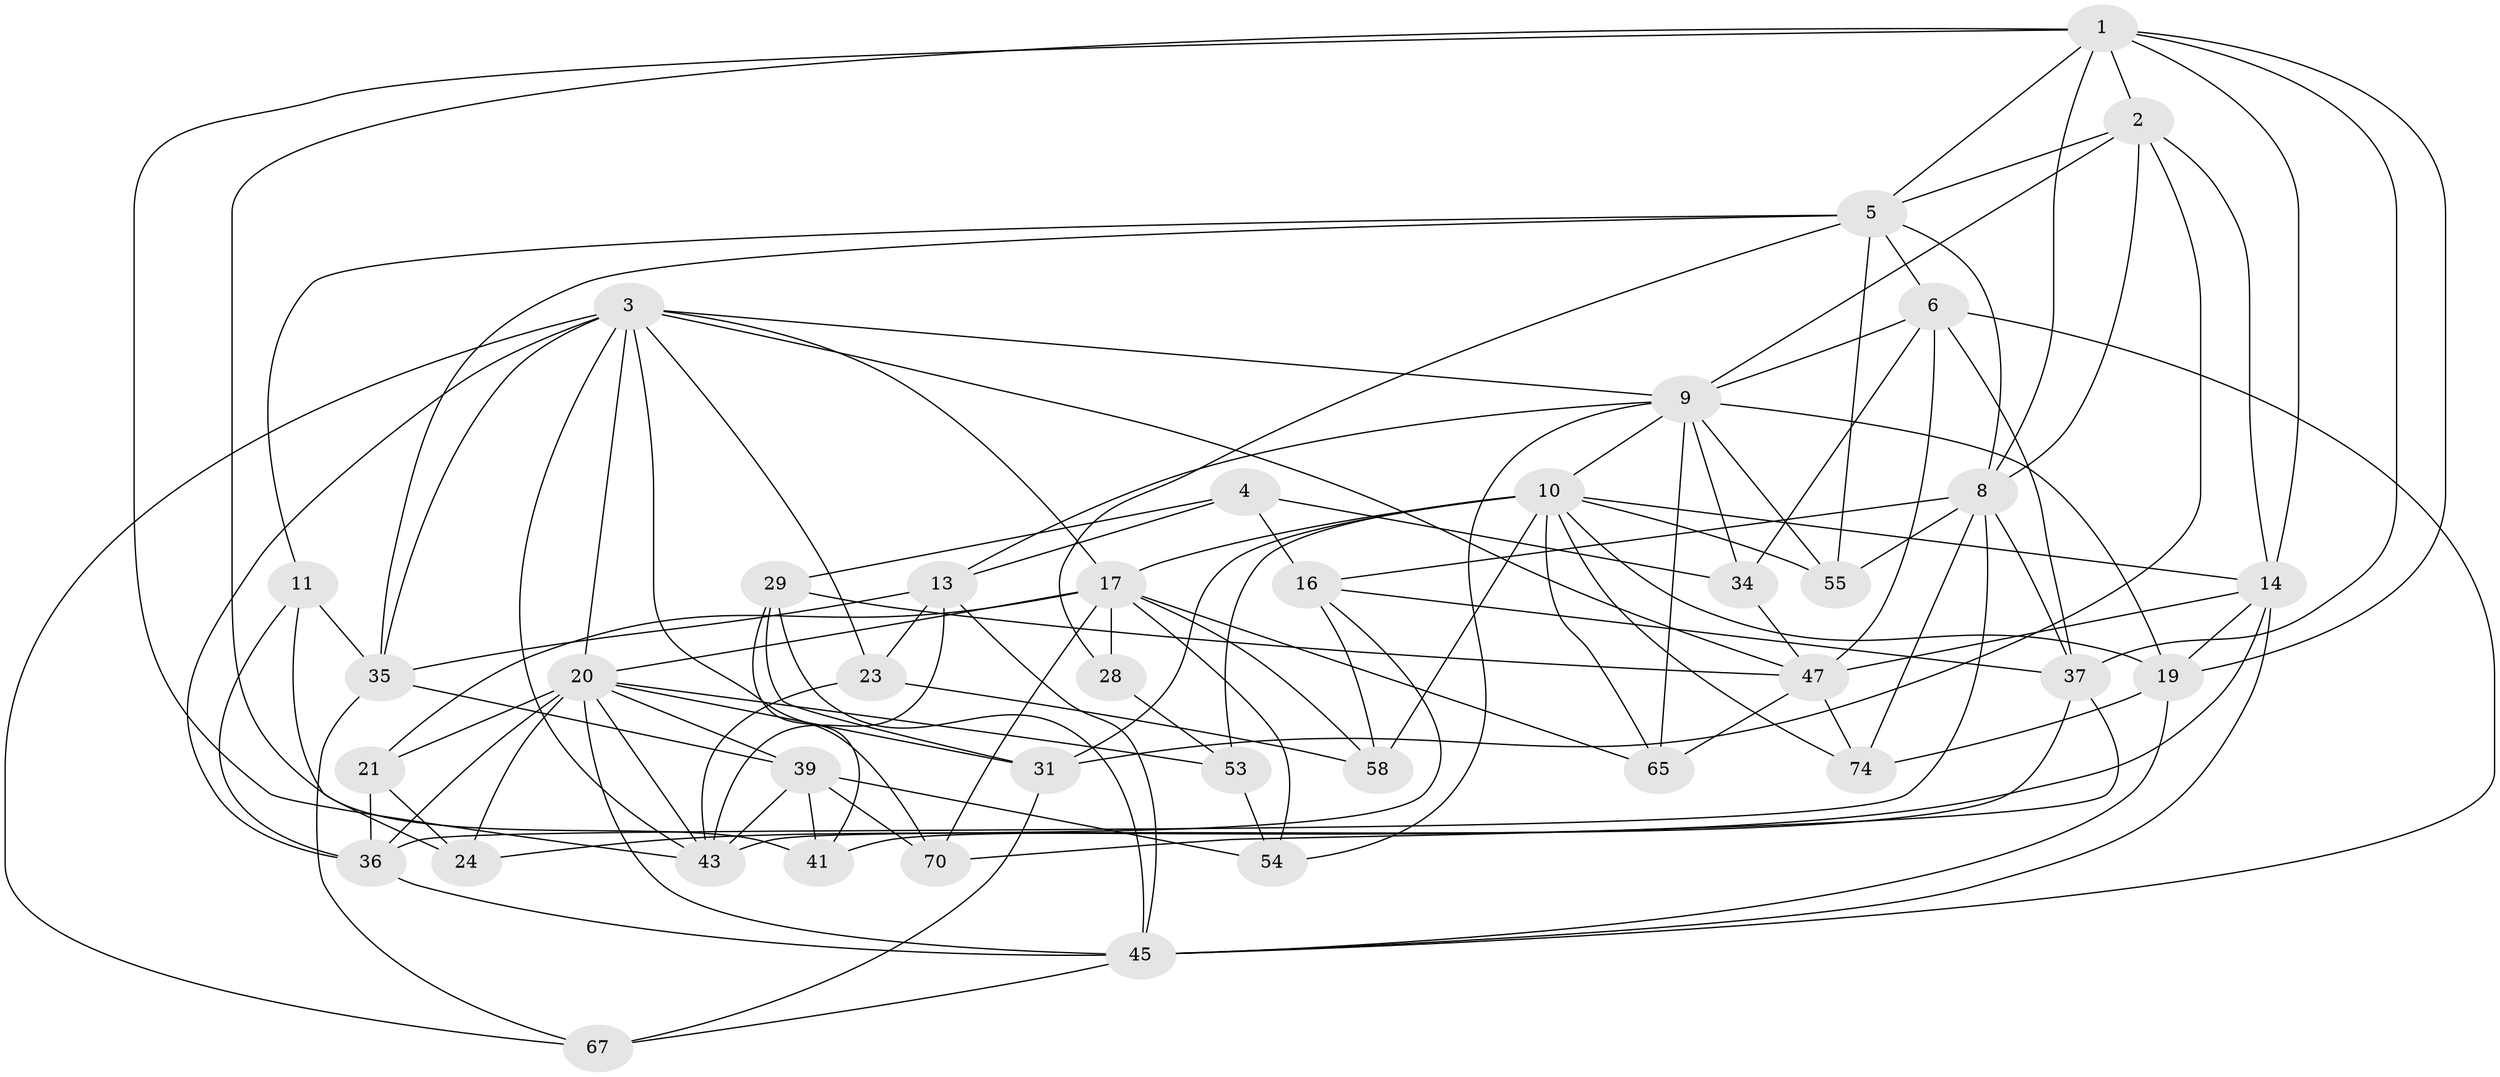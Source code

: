 // original degree distribution, {4: 1.0}
// Generated by graph-tools (version 1.1) at 2025/16/03/09/25 04:16:27]
// undirected, 39 vertices, 114 edges
graph export_dot {
graph [start="1"]
  node [color=gray90,style=filled];
  1 [super="+22"];
  2 [super="+15"];
  3 [super="+7"];
  4;
  5 [super="+61+73"];
  6 [super="+64"];
  8 [super="+33+12"];
  9 [super="+42+32"];
  10 [super="+63+26"];
  11;
  13 [super="+66"];
  14 [super="+40"];
  16 [super="+30"];
  17 [super="+18+44"];
  19 [super="+25"];
  20 [super="+27"];
  21;
  23;
  24;
  28;
  29 [super="+57"];
  31 [super="+71"];
  34;
  35 [super="+46"];
  36 [super="+68"];
  37 [super="+72"];
  39 [super="+69"];
  41;
  43 [super="+62+75"];
  45 [super="+51+52"];
  47 [super="+56"];
  53;
  54;
  55;
  58;
  65;
  67;
  70;
  74;
  1 -- 8;
  1 -- 43;
  1 -- 19;
  1 -- 2;
  1 -- 37;
  1 -- 14;
  1 -- 41;
  1 -- 5;
  2 -- 14;
  2 -- 9;
  2 -- 31;
  2 -- 8;
  2 -- 5;
  3 -- 67;
  3 -- 23;
  3 -- 35;
  3 -- 36;
  3 -- 70;
  3 -- 47;
  3 -- 17;
  3 -- 43;
  3 -- 20;
  3 -- 9;
  4 -- 34;
  4 -- 16;
  4 -- 13;
  4 -- 29;
  5 -- 28;
  5 -- 8;
  5 -- 11;
  5 -- 6;
  5 -- 55;
  5 -- 35;
  6 -- 37;
  6 -- 34;
  6 -- 47;
  6 -- 45;
  6 -- 9;
  8 -- 16;
  8 -- 74;
  8 -- 37;
  8 -- 55;
  8 -- 36;
  9 -- 13;
  9 -- 65;
  9 -- 34;
  9 -- 19;
  9 -- 55;
  9 -- 54;
  9 -- 10;
  10 -- 31;
  10 -- 53;
  10 -- 74;
  10 -- 55;
  10 -- 17;
  10 -- 65;
  10 -- 58;
  10 -- 14;
  10 -- 19;
  11 -- 24;
  11 -- 36;
  11 -- 35;
  13 -- 43;
  13 -- 23;
  13 -- 45;
  13 -- 35;
  14 -- 19;
  14 -- 24;
  14 -- 45;
  14 -- 47 [weight=2];
  16 -- 58;
  16 -- 43 [weight=2];
  16 -- 37;
  17 -- 54;
  17 -- 65;
  17 -- 21;
  17 -- 28 [weight=2];
  17 -- 58;
  17 -- 70;
  17 -- 20;
  19 -- 74;
  19 -- 45;
  20 -- 36;
  20 -- 43;
  20 -- 45;
  20 -- 21;
  20 -- 53;
  20 -- 39;
  20 -- 24;
  20 -- 31;
  21 -- 24;
  21 -- 36;
  23 -- 58;
  23 -- 43;
  28 -- 53;
  29 -- 31 [weight=2];
  29 -- 41;
  29 -- 47;
  29 -- 45;
  31 -- 67;
  34 -- 47;
  35 -- 67;
  35 -- 39;
  36 -- 45;
  37 -- 70;
  37 -- 41;
  39 -- 41;
  39 -- 54;
  39 -- 43;
  39 -- 70;
  45 -- 67;
  47 -- 65;
  47 -- 74;
  53 -- 54;
}
